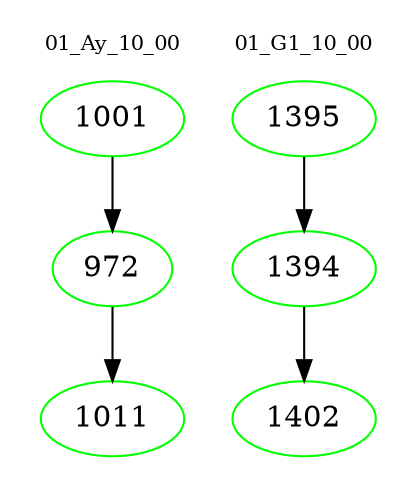 digraph{
subgraph cluster_0 {
color = white
label = "01_Ay_10_00";
fontsize=10;
T0_1001 [label="1001", color="green"]
T0_1001 -> T0_972 [color="black"]
T0_972 [label="972", color="green"]
T0_972 -> T0_1011 [color="black"]
T0_1011 [label="1011", color="green"]
}
subgraph cluster_1 {
color = white
label = "01_G1_10_00";
fontsize=10;
T1_1395 [label="1395", color="green"]
T1_1395 -> T1_1394 [color="black"]
T1_1394 [label="1394", color="green"]
T1_1394 -> T1_1402 [color="black"]
T1_1402 [label="1402", color="green"]
}
}
